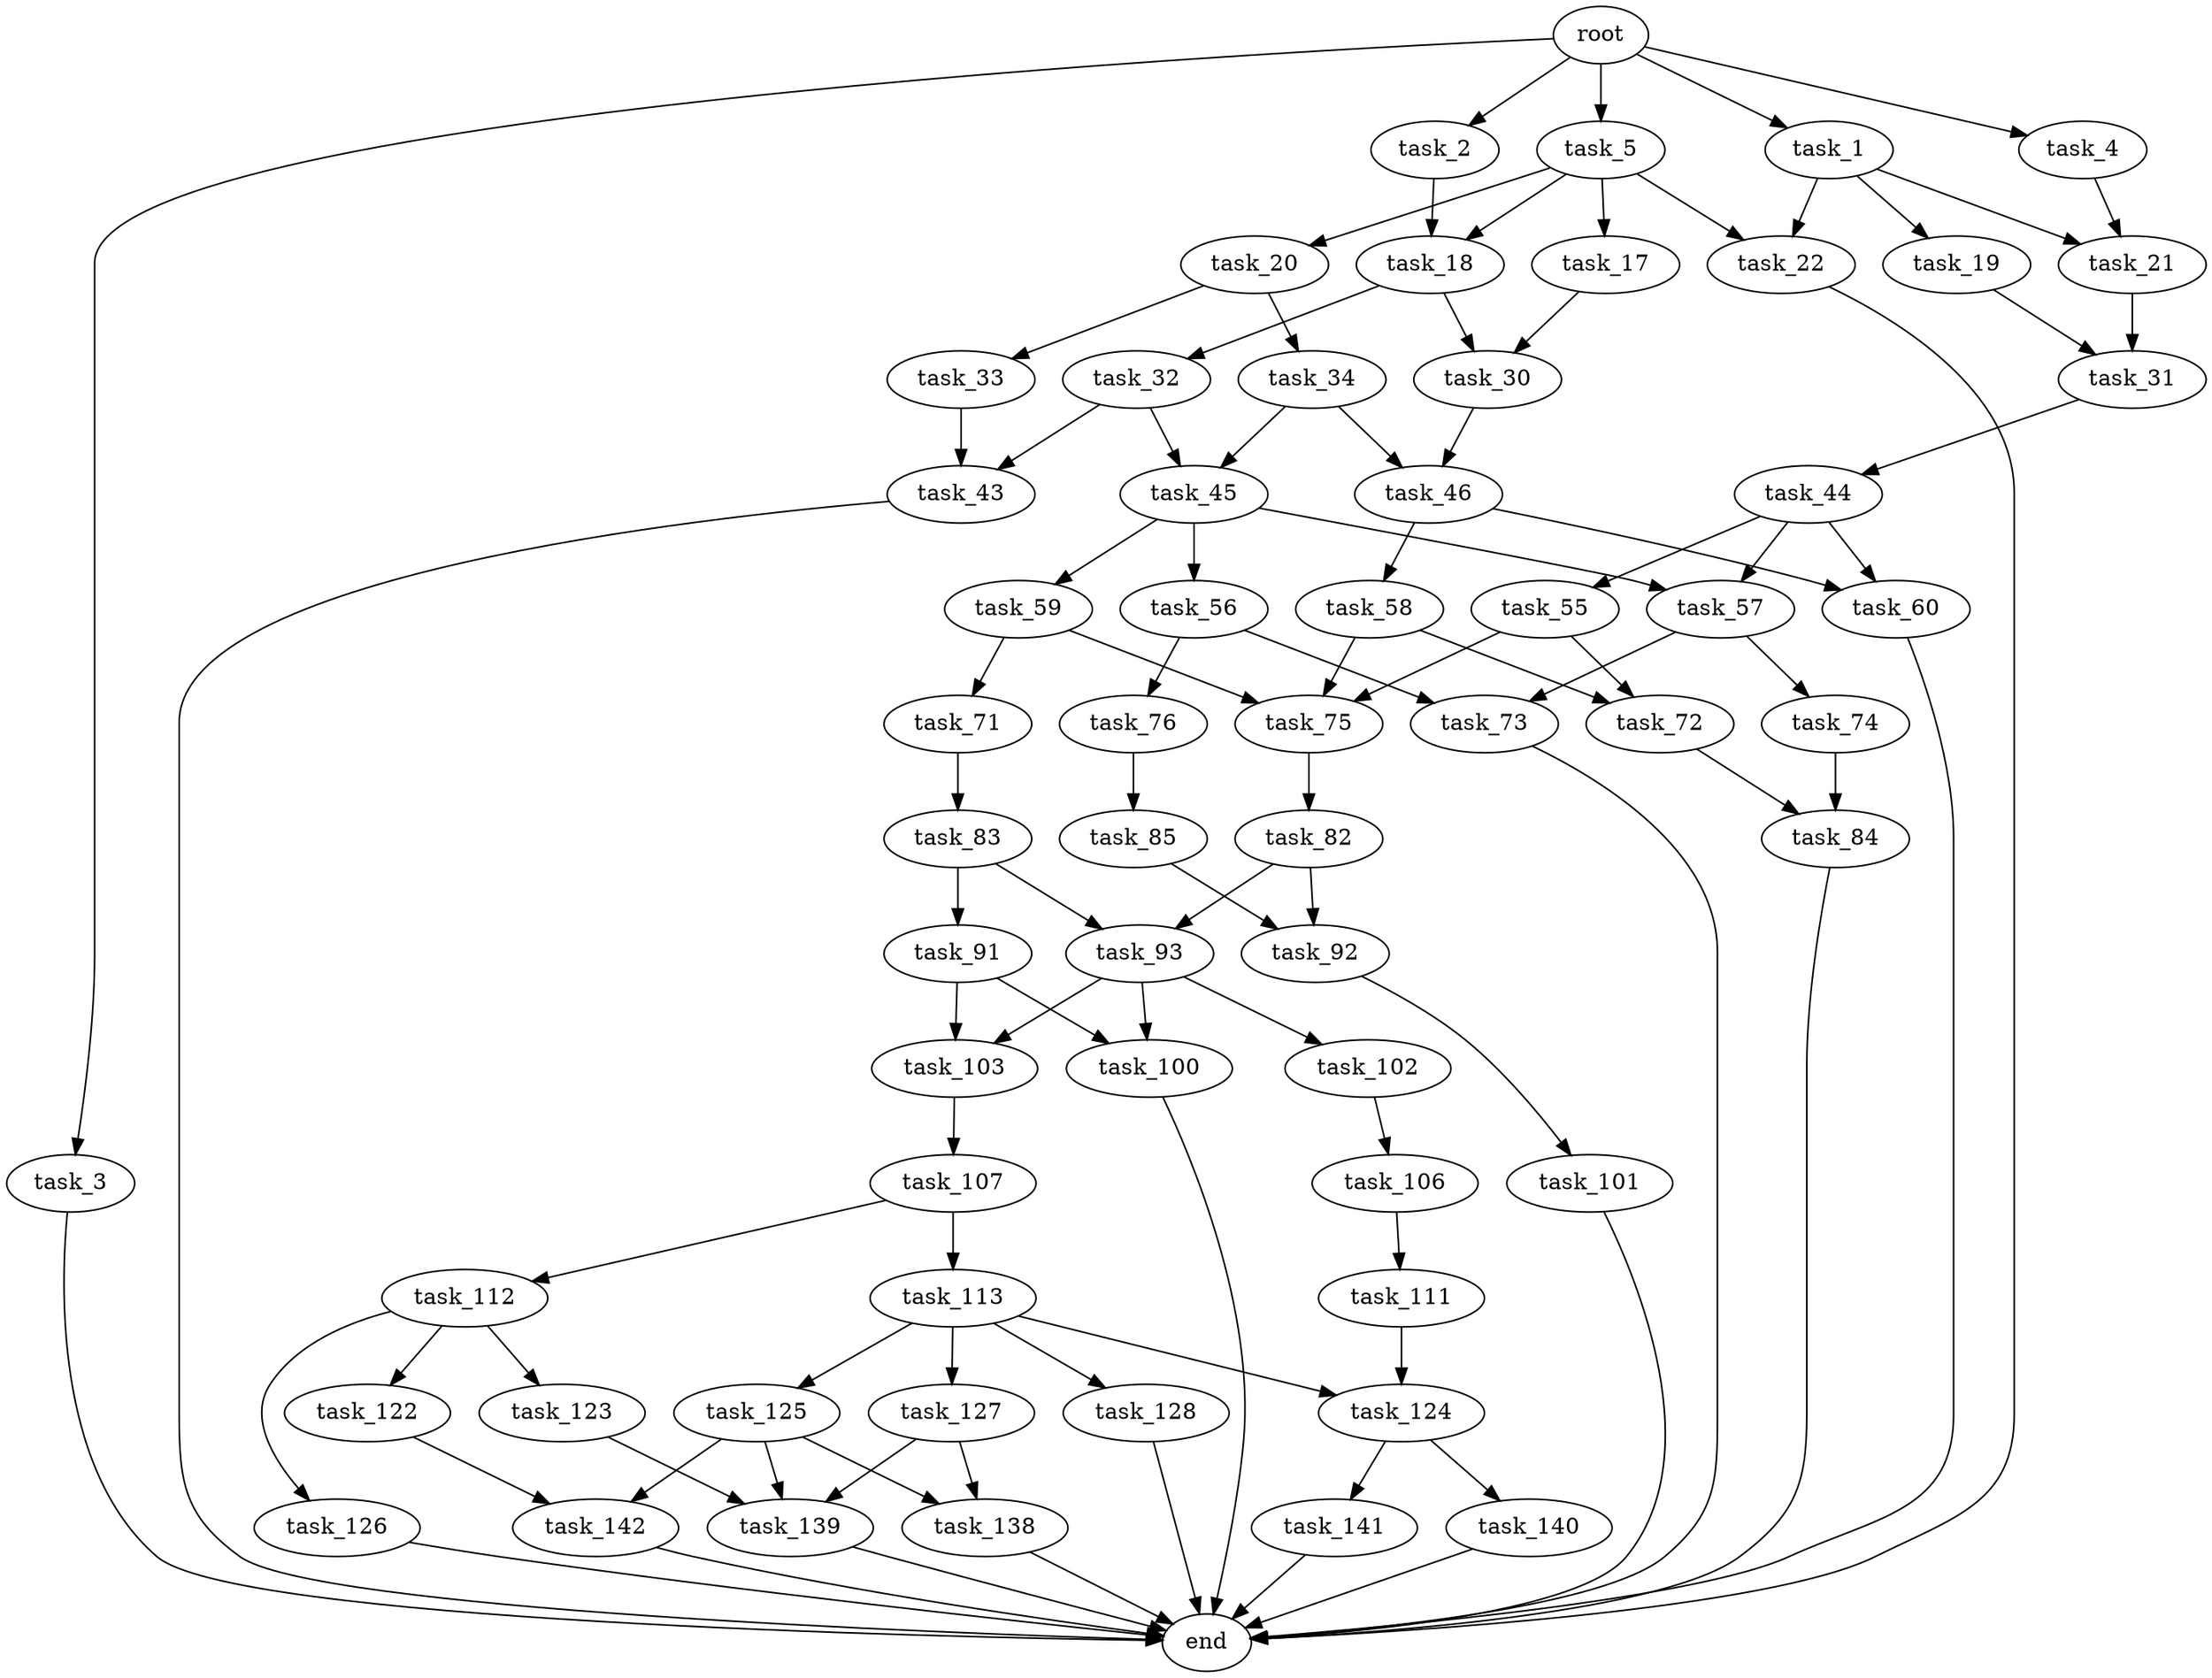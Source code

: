 digraph G {
  root [size="0.000000"];
  task_1 [size="45006766036.000000"];
  task_2 [size="8589934592.000000"];
  task_3 [size="480162496301.000000"];
  task_4 [size="12974551303.000000"];
  task_5 [size="3487557088.000000"];
  task_17 [size="11793195331.000000"];
  task_18 [size="231928233984.000000"];
  task_19 [size="41716603316.000000"];
  task_20 [size="146741362824.000000"];
  task_21 [size="231928233984.000000"];
  task_22 [size="53963095591.000000"];
  task_30 [size="109516812470.000000"];
  task_31 [size="472809561933.000000"];
  task_32 [size="39918822496.000000"];
  task_33 [size="368293445632.000000"];
  task_34 [size="1228405587.000000"];
  task_43 [size="368293445632.000000"];
  task_44 [size="309626671800.000000"];
  task_45 [size="431240329267.000000"];
  task_46 [size="134217728000.000000"];
  task_55 [size="1073741824000.000000"];
  task_56 [size="549755813888.000000"];
  task_57 [size="5974719467.000000"];
  task_58 [size="99669052099.000000"];
  task_59 [size="8589934592.000000"];
  task_60 [size="1069427582.000000"];
  task_71 [size="134217728000.000000"];
  task_72 [size="549755813888.000000"];
  task_73 [size="14890160384.000000"];
  task_74 [size="341060196558.000000"];
  task_75 [size="25346817673.000000"];
  task_76 [size="8589934592.000000"];
  task_82 [size="138135496160.000000"];
  task_83 [size="12983314841.000000"];
  task_84 [size="231928233984.000000"];
  task_85 [size="9561574154.000000"];
  task_91 [size="68719476736.000000"];
  task_92 [size="524349264671.000000"];
  task_93 [size="728735276714.000000"];
  task_100 [size="298841541933.000000"];
  task_101 [size="134217728000.000000"];
  task_102 [size="17873288949.000000"];
  task_103 [size="7401131205.000000"];
  task_106 [size="28122327188.000000"];
  task_107 [size="1426693761.000000"];
  task_111 [size="8589934592.000000"];
  task_112 [size="31071748174.000000"];
  task_113 [size="7957061724.000000"];
  task_122 [size="519169037668.000000"];
  task_123 [size="395781735864.000000"];
  task_124 [size="339206681259.000000"];
  task_125 [size="782757789696.000000"];
  task_126 [size="549755813888.000000"];
  task_127 [size="134217728000.000000"];
  task_128 [size="1073741824000.000000"];
  task_138 [size="32759045832.000000"];
  task_139 [size="1073741824000.000000"];
  task_140 [size="782757789696.000000"];
  task_141 [size="69152191829.000000"];
  task_142 [size="13417274606.000000"];
  end [size="0.000000"];

  root -> task_1 [size="1.000000"];
  root -> task_2 [size="1.000000"];
  root -> task_3 [size="1.000000"];
  root -> task_4 [size="1.000000"];
  root -> task_5 [size="1.000000"];
  task_1 -> task_19 [size="838860800.000000"];
  task_1 -> task_21 [size="838860800.000000"];
  task_1 -> task_22 [size="838860800.000000"];
  task_2 -> task_18 [size="33554432.000000"];
  task_3 -> end [size="1.000000"];
  task_4 -> task_21 [size="301989888.000000"];
  task_5 -> task_17 [size="411041792.000000"];
  task_5 -> task_18 [size="411041792.000000"];
  task_5 -> task_20 [size="411041792.000000"];
  task_5 -> task_22 [size="411041792.000000"];
  task_17 -> task_30 [size="209715200.000000"];
  task_18 -> task_30 [size="301989888.000000"];
  task_18 -> task_32 [size="301989888.000000"];
  task_19 -> task_31 [size="33554432.000000"];
  task_20 -> task_33 [size="209715200.000000"];
  task_20 -> task_34 [size="209715200.000000"];
  task_21 -> task_31 [size="301989888.000000"];
  task_22 -> end [size="1.000000"];
  task_30 -> task_46 [size="75497472.000000"];
  task_31 -> task_44 [size="411041792.000000"];
  task_32 -> task_43 [size="75497472.000000"];
  task_32 -> task_45 [size="75497472.000000"];
  task_33 -> task_43 [size="411041792.000000"];
  task_34 -> task_45 [size="33554432.000000"];
  task_34 -> task_46 [size="33554432.000000"];
  task_43 -> end [size="1.000000"];
  task_44 -> task_55 [size="301989888.000000"];
  task_44 -> task_57 [size="301989888.000000"];
  task_44 -> task_60 [size="301989888.000000"];
  task_45 -> task_56 [size="536870912.000000"];
  task_45 -> task_57 [size="536870912.000000"];
  task_45 -> task_59 [size="536870912.000000"];
  task_46 -> task_58 [size="209715200.000000"];
  task_46 -> task_60 [size="209715200.000000"];
  task_55 -> task_72 [size="838860800.000000"];
  task_55 -> task_75 [size="838860800.000000"];
  task_56 -> task_73 [size="536870912.000000"];
  task_56 -> task_76 [size="536870912.000000"];
  task_57 -> task_73 [size="33554432.000000"];
  task_57 -> task_74 [size="33554432.000000"];
  task_58 -> task_72 [size="75497472.000000"];
  task_58 -> task_75 [size="75497472.000000"];
  task_59 -> task_71 [size="33554432.000000"];
  task_59 -> task_75 [size="33554432.000000"];
  task_60 -> end [size="1.000000"];
  task_71 -> task_83 [size="209715200.000000"];
  task_72 -> task_84 [size="536870912.000000"];
  task_73 -> end [size="1.000000"];
  task_74 -> task_84 [size="411041792.000000"];
  task_75 -> task_82 [size="536870912.000000"];
  task_76 -> task_85 [size="33554432.000000"];
  task_82 -> task_92 [size="134217728.000000"];
  task_82 -> task_93 [size="134217728.000000"];
  task_83 -> task_91 [size="209715200.000000"];
  task_83 -> task_93 [size="209715200.000000"];
  task_84 -> end [size="1.000000"];
  task_85 -> task_92 [size="301989888.000000"];
  task_91 -> task_100 [size="134217728.000000"];
  task_91 -> task_103 [size="134217728.000000"];
  task_92 -> task_101 [size="679477248.000000"];
  task_93 -> task_100 [size="679477248.000000"];
  task_93 -> task_102 [size="679477248.000000"];
  task_93 -> task_103 [size="679477248.000000"];
  task_100 -> end [size="1.000000"];
  task_101 -> end [size="1.000000"];
  task_102 -> task_106 [size="301989888.000000"];
  task_103 -> task_107 [size="134217728.000000"];
  task_106 -> task_111 [size="838860800.000000"];
  task_107 -> task_112 [size="33554432.000000"];
  task_107 -> task_113 [size="33554432.000000"];
  task_111 -> task_124 [size="33554432.000000"];
  task_112 -> task_122 [size="838860800.000000"];
  task_112 -> task_123 [size="838860800.000000"];
  task_112 -> task_126 [size="838860800.000000"];
  task_113 -> task_124 [size="134217728.000000"];
  task_113 -> task_125 [size="134217728.000000"];
  task_113 -> task_127 [size="134217728.000000"];
  task_113 -> task_128 [size="134217728.000000"];
  task_122 -> task_142 [size="411041792.000000"];
  task_123 -> task_139 [size="301989888.000000"];
  task_124 -> task_140 [size="301989888.000000"];
  task_124 -> task_141 [size="301989888.000000"];
  task_125 -> task_138 [size="679477248.000000"];
  task_125 -> task_139 [size="679477248.000000"];
  task_125 -> task_142 [size="679477248.000000"];
  task_126 -> end [size="1.000000"];
  task_127 -> task_138 [size="209715200.000000"];
  task_127 -> task_139 [size="209715200.000000"];
  task_128 -> end [size="1.000000"];
  task_138 -> end [size="1.000000"];
  task_139 -> end [size="1.000000"];
  task_140 -> end [size="1.000000"];
  task_141 -> end [size="1.000000"];
  task_142 -> end [size="1.000000"];
}
